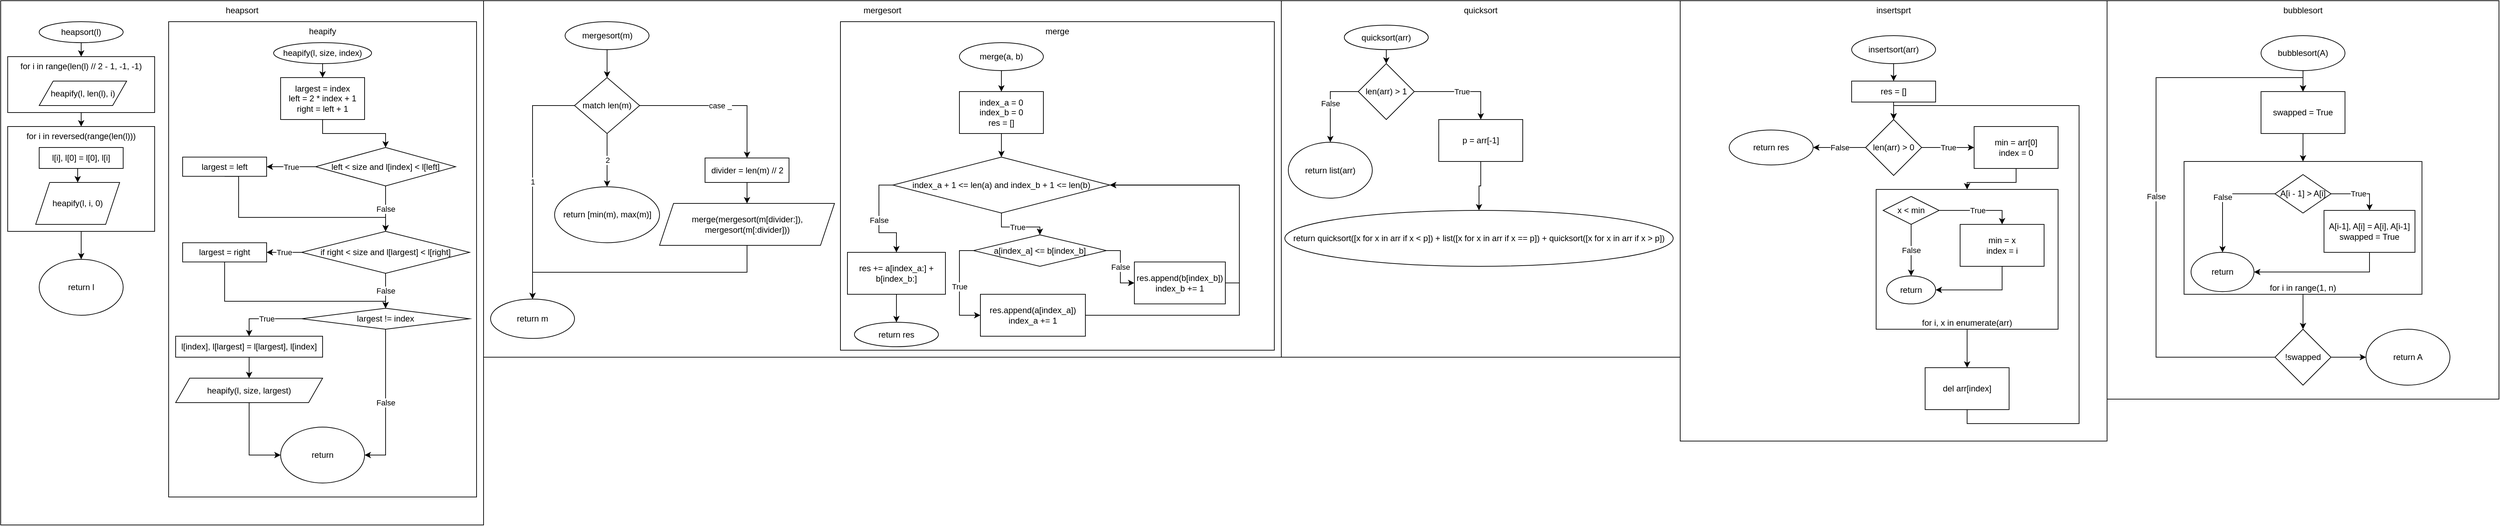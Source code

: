 <mxfile version="15.9.6" type="github">
  <diagram id="BInYz6kr3bNaAhW9MgX9" name="Page-1">
    <mxGraphModel dx="4693" dy="2650" grid="1" gridSize="10" guides="1" tooltips="1" connect="1" arrows="1" fold="1" page="1" pageScale="1" pageWidth="827" pageHeight="1169" math="0" shadow="0">
      <root>
        <mxCell id="0" />
        <mxCell id="1" parent="0" />
        <mxCell id="pl169bCZg_OeYpo4SHW6-1" value="heapsort" style="rounded=0;whiteSpace=wrap;html=1;verticalAlign=top;" vertex="1" parent="1">
          <mxGeometry width="690" height="750" as="geometry" />
        </mxCell>
        <mxCell id="pl169bCZg_OeYpo4SHW6-7" style="edgeStyle=orthogonalEdgeStyle;rounded=0;orthogonalLoop=1;jettySize=auto;html=1;exitX=0.5;exitY=1;exitDx=0;exitDy=0;entryX=0.5;entryY=0;entryDx=0;entryDy=0;" edge="1" parent="1" source="pl169bCZg_OeYpo4SHW6-4" target="pl169bCZg_OeYpo4SHW6-6">
          <mxGeometry relative="1" as="geometry" />
        </mxCell>
        <mxCell id="pl169bCZg_OeYpo4SHW6-4" value="for i in range(len(l) // 2 - 1, -1, -1)" style="rounded=0;whiteSpace=wrap;html=1;verticalAlign=top;" vertex="1" parent="1">
          <mxGeometry x="10" y="80" width="210" height="80" as="geometry" />
        </mxCell>
        <mxCell id="pl169bCZg_OeYpo4SHW6-5" style="edgeStyle=orthogonalEdgeStyle;rounded=0;orthogonalLoop=1;jettySize=auto;html=1;exitX=0.5;exitY=1;exitDx=0;exitDy=0;entryX=0.5;entryY=0;entryDx=0;entryDy=0;" edge="1" parent="1" source="pl169bCZg_OeYpo4SHW6-2" target="pl169bCZg_OeYpo4SHW6-4">
          <mxGeometry relative="1" as="geometry" />
        </mxCell>
        <mxCell id="pl169bCZg_OeYpo4SHW6-2" value="heapsort(l)" style="ellipse;whiteSpace=wrap;html=1;" vertex="1" parent="1">
          <mxGeometry x="55" y="30" width="120" height="30" as="geometry" />
        </mxCell>
        <mxCell id="pl169bCZg_OeYpo4SHW6-3" value="heapify(l, len(l), i)" style="shape=parallelogram;perimeter=parallelogramPerimeter;whiteSpace=wrap;html=1;fixedSize=1;" vertex="1" parent="1">
          <mxGeometry x="55" y="115" width="125" height="35" as="geometry" />
        </mxCell>
        <mxCell id="pl169bCZg_OeYpo4SHW6-13" style="edgeStyle=orthogonalEdgeStyle;rounded=0;orthogonalLoop=1;jettySize=auto;html=1;exitX=0.5;exitY=1;exitDx=0;exitDy=0;entryX=0.5;entryY=0;entryDx=0;entryDy=0;" edge="1" parent="1" source="pl169bCZg_OeYpo4SHW6-6" target="pl169bCZg_OeYpo4SHW6-11">
          <mxGeometry relative="1" as="geometry" />
        </mxCell>
        <mxCell id="pl169bCZg_OeYpo4SHW6-6" value="for i in reversed(range(len(l)))" style="rounded=0;whiteSpace=wrap;html=1;verticalAlign=top;" vertex="1" parent="1">
          <mxGeometry x="10" y="180" width="210" height="150" as="geometry" />
        </mxCell>
        <mxCell id="pl169bCZg_OeYpo4SHW6-10" style="edgeStyle=orthogonalEdgeStyle;rounded=0;orthogonalLoop=1;jettySize=auto;html=1;exitX=0.5;exitY=1;exitDx=0;exitDy=0;entryX=0.5;entryY=0;entryDx=0;entryDy=0;" edge="1" parent="1" source="pl169bCZg_OeYpo4SHW6-8" target="pl169bCZg_OeYpo4SHW6-9">
          <mxGeometry relative="1" as="geometry" />
        </mxCell>
        <mxCell id="pl169bCZg_OeYpo4SHW6-8" value="l[i], l[0] = l[0], l[i]&lt;br/&gt;" style="rounded=0;whiteSpace=wrap;html=1;" vertex="1" parent="1">
          <mxGeometry x="55" y="210" width="120" height="30" as="geometry" />
        </mxCell>
        <mxCell id="pl169bCZg_OeYpo4SHW6-9" value="heapify(l, i, 0)" style="shape=parallelogram;perimeter=parallelogramPerimeter;whiteSpace=wrap;html=1;fixedSize=1;" vertex="1" parent="1">
          <mxGeometry x="50" y="260" width="120" height="60" as="geometry" />
        </mxCell>
        <mxCell id="pl169bCZg_OeYpo4SHW6-11" value="return l" style="ellipse;whiteSpace=wrap;html=1;" vertex="1" parent="1">
          <mxGeometry x="55" y="370" width="120" height="80" as="geometry" />
        </mxCell>
        <mxCell id="pl169bCZg_OeYpo4SHW6-14" value="heapify" style="rounded=0;whiteSpace=wrap;html=1;verticalAlign=top;" vertex="1" parent="1">
          <mxGeometry x="240" y="30" width="440" height="680" as="geometry" />
        </mxCell>
        <mxCell id="pl169bCZg_OeYpo4SHW6-19" style="edgeStyle=orthogonalEdgeStyle;rounded=0;orthogonalLoop=1;jettySize=auto;html=1;exitX=0.5;exitY=1;exitDx=0;exitDy=0;" edge="1" parent="1" source="pl169bCZg_OeYpo4SHW6-17" target="pl169bCZg_OeYpo4SHW6-18">
          <mxGeometry relative="1" as="geometry" />
        </mxCell>
        <mxCell id="pl169bCZg_OeYpo4SHW6-17" value="heapify(l, size, index)" style="ellipse;whiteSpace=wrap;html=1;" vertex="1" parent="1">
          <mxGeometry x="390" y="60" width="140" height="30" as="geometry" />
        </mxCell>
        <mxCell id="pl169bCZg_OeYpo4SHW6-21" style="edgeStyle=orthogonalEdgeStyle;rounded=0;orthogonalLoop=1;jettySize=auto;html=1;exitX=0.5;exitY=1;exitDx=0;exitDy=0;entryX=0.5;entryY=0;entryDx=0;entryDy=0;" edge="1" parent="1" source="pl169bCZg_OeYpo4SHW6-18" target="pl169bCZg_OeYpo4SHW6-20">
          <mxGeometry relative="1" as="geometry" />
        </mxCell>
        <mxCell id="pl169bCZg_OeYpo4SHW6-18" value="&lt;div&gt;largest = index&lt;/div&gt;&lt;div&gt;left = 2 * index + 1&lt;/div&gt;&lt;div&gt;right = left + 1&lt;br&gt;&lt;/div&gt;" style="rounded=0;whiteSpace=wrap;html=1;" vertex="1" parent="1">
          <mxGeometry x="400" y="110" width="120" height="60" as="geometry" />
        </mxCell>
        <mxCell id="pl169bCZg_OeYpo4SHW6-23" value="True" style="edgeStyle=orthogonalEdgeStyle;rounded=0;orthogonalLoop=1;jettySize=auto;html=1;exitX=0;exitY=0.5;exitDx=0;exitDy=0;" edge="1" parent="1" source="pl169bCZg_OeYpo4SHW6-20" target="pl169bCZg_OeYpo4SHW6-22">
          <mxGeometry relative="1" as="geometry" />
        </mxCell>
        <mxCell id="pl169bCZg_OeYpo4SHW6-26" value="False" style="edgeStyle=orthogonalEdgeStyle;rounded=0;orthogonalLoop=1;jettySize=auto;html=1;exitX=0.5;exitY=1;exitDx=0;exitDy=0;entryX=0.5;entryY=0;entryDx=0;entryDy=0;" edge="1" parent="1" source="pl169bCZg_OeYpo4SHW6-20" target="pl169bCZg_OeYpo4SHW6-24">
          <mxGeometry relative="1" as="geometry" />
        </mxCell>
        <mxCell id="pl169bCZg_OeYpo4SHW6-20" value="left &amp;lt; size and l[index] &amp;lt; l[left]" style="rhombus;whiteSpace=wrap;html=1;" vertex="1" parent="1">
          <mxGeometry x="450" y="210" width="200" height="55" as="geometry" />
        </mxCell>
        <mxCell id="pl169bCZg_OeYpo4SHW6-27" style="edgeStyle=orthogonalEdgeStyle;rounded=0;orthogonalLoop=1;jettySize=auto;html=1;exitX=0.5;exitY=1;exitDx=0;exitDy=0;entryX=0.5;entryY=0;entryDx=0;entryDy=0;" edge="1" parent="1" source="pl169bCZg_OeYpo4SHW6-22" target="pl169bCZg_OeYpo4SHW6-24">
          <mxGeometry relative="1" as="geometry">
            <Array as="points">
              <mxPoint x="340" y="310" />
              <mxPoint x="550" y="310" />
            </Array>
          </mxGeometry>
        </mxCell>
        <mxCell id="pl169bCZg_OeYpo4SHW6-22" value="        largest = left&lt;br/&gt;" style="rounded=0;whiteSpace=wrap;html=1;" vertex="1" parent="1">
          <mxGeometry x="260" y="223.75" width="120" height="27.5" as="geometry" />
        </mxCell>
        <mxCell id="pl169bCZg_OeYpo4SHW6-29" value="True" style="edgeStyle=orthogonalEdgeStyle;rounded=0;orthogonalLoop=1;jettySize=auto;html=1;exitX=0;exitY=0.5;exitDx=0;exitDy=0;entryX=1;entryY=0.5;entryDx=0;entryDy=0;" edge="1" parent="1" source="pl169bCZg_OeYpo4SHW6-24" target="pl169bCZg_OeYpo4SHW6-28">
          <mxGeometry relative="1" as="geometry" />
        </mxCell>
        <mxCell id="pl169bCZg_OeYpo4SHW6-31" value="False" style="edgeStyle=orthogonalEdgeStyle;rounded=0;orthogonalLoop=1;jettySize=auto;html=1;exitX=0.5;exitY=1;exitDx=0;exitDy=0;entryX=0.5;entryY=0;entryDx=0;entryDy=0;" edge="1" parent="1" source="pl169bCZg_OeYpo4SHW6-24" target="pl169bCZg_OeYpo4SHW6-30">
          <mxGeometry relative="1" as="geometry" />
        </mxCell>
        <mxCell id="pl169bCZg_OeYpo4SHW6-24" value="if right &amp;lt; size and l[largest] &amp;lt; l[right]" style="rhombus;whiteSpace=wrap;html=1;" vertex="1" parent="1">
          <mxGeometry x="430" y="330" width="240" height="60" as="geometry" />
        </mxCell>
        <mxCell id="pl169bCZg_OeYpo4SHW6-32" style="edgeStyle=orthogonalEdgeStyle;rounded=0;orthogonalLoop=1;jettySize=auto;html=1;exitX=0.5;exitY=1;exitDx=0;exitDy=0;entryX=0.5;entryY=0;entryDx=0;entryDy=0;" edge="1" parent="1" source="pl169bCZg_OeYpo4SHW6-28" target="pl169bCZg_OeYpo4SHW6-30">
          <mxGeometry relative="1" as="geometry">
            <Array as="points">
              <mxPoint x="320" y="430" />
              <mxPoint x="550" y="430" />
            </Array>
          </mxGeometry>
        </mxCell>
        <mxCell id="pl169bCZg_OeYpo4SHW6-28" value="        largest = right" style="rounded=0;whiteSpace=wrap;html=1;" vertex="1" parent="1">
          <mxGeometry x="260" y="346.25" width="120" height="27.5" as="geometry" />
        </mxCell>
        <mxCell id="pl169bCZg_OeYpo4SHW6-35" value="False" style="edgeStyle=orthogonalEdgeStyle;rounded=0;orthogonalLoop=1;jettySize=auto;html=1;exitX=0.5;exitY=1;exitDx=0;exitDy=0;entryX=1;entryY=0.5;entryDx=0;entryDy=0;" edge="1" parent="1" source="pl169bCZg_OeYpo4SHW6-30" target="pl169bCZg_OeYpo4SHW6-34">
          <mxGeometry relative="1" as="geometry" />
        </mxCell>
        <mxCell id="pl169bCZg_OeYpo4SHW6-37" value="True" style="edgeStyle=orthogonalEdgeStyle;rounded=0;orthogonalLoop=1;jettySize=auto;html=1;exitX=0;exitY=0.5;exitDx=0;exitDy=0;entryX=0.5;entryY=0;entryDx=0;entryDy=0;" edge="1" parent="1" source="pl169bCZg_OeYpo4SHW6-30" target="pl169bCZg_OeYpo4SHW6-36">
          <mxGeometry relative="1" as="geometry" />
        </mxCell>
        <mxCell id="pl169bCZg_OeYpo4SHW6-30" value="largest != index" style="rhombus;whiteSpace=wrap;html=1;" vertex="1" parent="1">
          <mxGeometry x="430" y="440" width="240" height="30" as="geometry" />
        </mxCell>
        <mxCell id="pl169bCZg_OeYpo4SHW6-34" value="return" style="ellipse;whiteSpace=wrap;html=1;" vertex="1" parent="1">
          <mxGeometry x="400" y="610" width="120" height="80" as="geometry" />
        </mxCell>
        <mxCell id="pl169bCZg_OeYpo4SHW6-39" style="edgeStyle=orthogonalEdgeStyle;rounded=0;orthogonalLoop=1;jettySize=auto;html=1;exitX=0.5;exitY=1;exitDx=0;exitDy=0;entryX=0.5;entryY=0;entryDx=0;entryDy=0;" edge="1" parent="1" source="pl169bCZg_OeYpo4SHW6-36" target="pl169bCZg_OeYpo4SHW6-38">
          <mxGeometry relative="1" as="geometry" />
        </mxCell>
        <mxCell id="pl169bCZg_OeYpo4SHW6-36" value="l[index], l[largest] = l[largest], l[index]" style="rounded=0;whiteSpace=wrap;html=1;" vertex="1" parent="1">
          <mxGeometry x="250" y="480" width="210" height="30" as="geometry" />
        </mxCell>
        <mxCell id="pl169bCZg_OeYpo4SHW6-40" style="edgeStyle=orthogonalEdgeStyle;rounded=0;orthogonalLoop=1;jettySize=auto;html=1;exitX=0.5;exitY=1;exitDx=0;exitDy=0;entryX=0;entryY=0.5;entryDx=0;entryDy=0;" edge="1" parent="1" source="pl169bCZg_OeYpo4SHW6-38" target="pl169bCZg_OeYpo4SHW6-34">
          <mxGeometry relative="1" as="geometry" />
        </mxCell>
        <mxCell id="pl169bCZg_OeYpo4SHW6-38" value="        heapify(l, size, largest)&lt;br/&gt;" style="shape=parallelogram;perimeter=parallelogramPerimeter;whiteSpace=wrap;html=1;fixedSize=1;" vertex="1" parent="1">
          <mxGeometry x="250" y="540" width="210" height="35" as="geometry" />
        </mxCell>
        <mxCell id="pl169bCZg_OeYpo4SHW6-41" value="mergesort" style="rounded=0;whiteSpace=wrap;html=1;verticalAlign=top;" vertex="1" parent="1">
          <mxGeometry x="690" width="1140" height="510" as="geometry" />
        </mxCell>
        <mxCell id="pl169bCZg_OeYpo4SHW6-44" style="edgeStyle=orthogonalEdgeStyle;rounded=0;orthogonalLoop=1;jettySize=auto;html=1;exitX=0.5;exitY=1;exitDx=0;exitDy=0;entryX=0.5;entryY=0;entryDx=0;entryDy=0;" edge="1" parent="1" source="pl169bCZg_OeYpo4SHW6-42" target="pl169bCZg_OeYpo4SHW6-43">
          <mxGeometry relative="1" as="geometry" />
        </mxCell>
        <mxCell id="pl169bCZg_OeYpo4SHW6-42" value="mergesort(m)" style="ellipse;whiteSpace=wrap;html=1;" vertex="1" parent="1">
          <mxGeometry x="806.5" y="30" width="120" height="40" as="geometry" />
        </mxCell>
        <mxCell id="pl169bCZg_OeYpo4SHW6-47" value="1" style="edgeStyle=orthogonalEdgeStyle;rounded=0;orthogonalLoop=1;jettySize=auto;html=1;exitX=0;exitY=0.5;exitDx=0;exitDy=0;entryX=0.5;entryY=0;entryDx=0;entryDy=0;" edge="1" parent="1" source="pl169bCZg_OeYpo4SHW6-43" target="pl169bCZg_OeYpo4SHW6-45">
          <mxGeometry relative="1" as="geometry" />
        </mxCell>
        <mxCell id="pl169bCZg_OeYpo4SHW6-50" value="2" style="edgeStyle=orthogonalEdgeStyle;rounded=0;orthogonalLoop=1;jettySize=auto;html=1;exitX=0.5;exitY=1;exitDx=0;exitDy=0;entryX=0.5;entryY=0;entryDx=0;entryDy=0;" edge="1" parent="1" source="pl169bCZg_OeYpo4SHW6-43" target="pl169bCZg_OeYpo4SHW6-49">
          <mxGeometry relative="1" as="geometry" />
        </mxCell>
        <mxCell id="pl169bCZg_OeYpo4SHW6-52" value="case _" style="edgeStyle=orthogonalEdgeStyle;rounded=0;orthogonalLoop=1;jettySize=auto;html=1;exitX=1;exitY=0.5;exitDx=0;exitDy=0;entryX=0.5;entryY=0;entryDx=0;entryDy=0;" edge="1" parent="1" source="pl169bCZg_OeYpo4SHW6-43" target="pl169bCZg_OeYpo4SHW6-51">
          <mxGeometry relative="1" as="geometry" />
        </mxCell>
        <mxCell id="pl169bCZg_OeYpo4SHW6-43" value="match len(m)" style="rhombus;whiteSpace=wrap;html=1;" vertex="1" parent="1">
          <mxGeometry x="820" y="110" width="93" height="80" as="geometry" />
        </mxCell>
        <mxCell id="pl169bCZg_OeYpo4SHW6-45" value="return m" style="ellipse;whiteSpace=wrap;html=1;" vertex="1" parent="1">
          <mxGeometry x="700" y="426.88" width="120" height="56.25" as="geometry" />
        </mxCell>
        <mxCell id="pl169bCZg_OeYpo4SHW6-49" value="return [min(m), max(m)]" style="ellipse;whiteSpace=wrap;html=1;" vertex="1" parent="1">
          <mxGeometry x="791.5" y="266.25" width="150" height="80" as="geometry" />
        </mxCell>
        <mxCell id="pl169bCZg_OeYpo4SHW6-55" style="edgeStyle=orthogonalEdgeStyle;rounded=0;orthogonalLoop=1;jettySize=auto;html=1;exitX=0.5;exitY=1;exitDx=0;exitDy=0;entryX=0.5;entryY=0;entryDx=0;entryDy=0;" edge="1" parent="1" source="pl169bCZg_OeYpo4SHW6-51" target="pl169bCZg_OeYpo4SHW6-54">
          <mxGeometry relative="1" as="geometry" />
        </mxCell>
        <mxCell id="pl169bCZg_OeYpo4SHW6-51" value="divider = len(m) // 2" style="rounded=0;whiteSpace=wrap;html=1;" vertex="1" parent="1">
          <mxGeometry x="1006.5" y="225" width="120" height="35" as="geometry" />
        </mxCell>
        <mxCell id="pl169bCZg_OeYpo4SHW6-56" style="edgeStyle=orthogonalEdgeStyle;rounded=0;orthogonalLoop=1;jettySize=auto;html=1;exitX=0.5;exitY=1;exitDx=0;exitDy=0;entryX=0.5;entryY=0;entryDx=0;entryDy=0;" edge="1" parent="1" source="pl169bCZg_OeYpo4SHW6-54" target="pl169bCZg_OeYpo4SHW6-45">
          <mxGeometry relative="1" as="geometry" />
        </mxCell>
        <mxCell id="pl169bCZg_OeYpo4SHW6-54" value="            merge(mergesort(m[divider:]), mergesort(m[:divider]))" style="shape=parallelogram;perimeter=parallelogramPerimeter;whiteSpace=wrap;html=1;fixedSize=1;" vertex="1" parent="1">
          <mxGeometry x="941.5" y="290" width="250" height="60" as="geometry" />
        </mxCell>
        <mxCell id="pl169bCZg_OeYpo4SHW6-57" value="merge" style="rounded=0;whiteSpace=wrap;html=1;verticalAlign=top;" vertex="1" parent="1">
          <mxGeometry x="1200" y="30" width="620" height="470" as="geometry" />
        </mxCell>
        <mxCell id="pl169bCZg_OeYpo4SHW6-60" style="edgeStyle=orthogonalEdgeStyle;rounded=0;orthogonalLoop=1;jettySize=auto;html=1;exitX=0.5;exitY=1;exitDx=0;exitDy=0;entryX=0.5;entryY=0;entryDx=0;entryDy=0;" edge="1" parent="1" source="pl169bCZg_OeYpo4SHW6-58" target="pl169bCZg_OeYpo4SHW6-59">
          <mxGeometry relative="1" as="geometry" />
        </mxCell>
        <mxCell id="pl169bCZg_OeYpo4SHW6-58" value="merge(a, b)" style="ellipse;whiteSpace=wrap;html=1;" vertex="1" parent="1">
          <mxGeometry x="1370" y="60" width="120" height="40" as="geometry" />
        </mxCell>
        <mxCell id="pl169bCZg_OeYpo4SHW6-62" style="edgeStyle=orthogonalEdgeStyle;rounded=0;orthogonalLoop=1;jettySize=auto;html=1;exitX=0.5;exitY=1;exitDx=0;exitDy=0;" edge="1" parent="1" source="pl169bCZg_OeYpo4SHW6-59" target="pl169bCZg_OeYpo4SHW6-61">
          <mxGeometry relative="1" as="geometry" />
        </mxCell>
        <mxCell id="pl169bCZg_OeYpo4SHW6-59" value="&lt;div&gt;index_a = 0&lt;/div&gt;&lt;div&gt;index_b = 0&lt;/div&gt;&lt;div&gt;res = []&lt;br&gt;&lt;/div&gt;" style="rounded=0;whiteSpace=wrap;html=1;" vertex="1" parent="1">
          <mxGeometry x="1370" y="130" width="120" height="60" as="geometry" />
        </mxCell>
        <mxCell id="pl169bCZg_OeYpo4SHW6-64" value="False" style="edgeStyle=orthogonalEdgeStyle;rounded=0;orthogonalLoop=1;jettySize=auto;html=1;exitX=0;exitY=0.5;exitDx=0;exitDy=0;entryX=0.5;entryY=0;entryDx=0;entryDy=0;" edge="1" parent="1" source="pl169bCZg_OeYpo4SHW6-61" target="pl169bCZg_OeYpo4SHW6-63">
          <mxGeometry relative="1" as="geometry" />
        </mxCell>
        <mxCell id="pl169bCZg_OeYpo4SHW6-68" value="True" style="edgeStyle=orthogonalEdgeStyle;rounded=0;orthogonalLoop=1;jettySize=auto;html=1;exitX=0.5;exitY=1;exitDx=0;exitDy=0;entryX=0.5;entryY=0;entryDx=0;entryDy=0;" edge="1" parent="1" source="pl169bCZg_OeYpo4SHW6-61" target="pl169bCZg_OeYpo4SHW6-67">
          <mxGeometry relative="1" as="geometry" />
        </mxCell>
        <mxCell id="pl169bCZg_OeYpo4SHW6-61" value="index_a + 1 &amp;lt;= len(a) and index_b + 1 &amp;lt;= len(b)" style="rhombus;whiteSpace=wrap;html=1;" vertex="1" parent="1">
          <mxGeometry x="1275" y="223.75" width="310" height="80" as="geometry" />
        </mxCell>
        <mxCell id="pl169bCZg_OeYpo4SHW6-66" style="edgeStyle=orthogonalEdgeStyle;rounded=0;orthogonalLoop=1;jettySize=auto;html=1;exitX=0.5;exitY=1;exitDx=0;exitDy=0;entryX=0.5;entryY=0;entryDx=0;entryDy=0;" edge="1" parent="1" source="pl169bCZg_OeYpo4SHW6-63" target="pl169bCZg_OeYpo4SHW6-65">
          <mxGeometry relative="1" as="geometry" />
        </mxCell>
        <mxCell id="pl169bCZg_OeYpo4SHW6-63" value="res += a[index_a:] + b[index_b:]" style="rounded=0;whiteSpace=wrap;html=1;" vertex="1" parent="1">
          <mxGeometry x="1210" y="360" width="140" height="60" as="geometry" />
        </mxCell>
        <mxCell id="pl169bCZg_OeYpo4SHW6-65" value="return res" style="ellipse;whiteSpace=wrap;html=1;" vertex="1" parent="1">
          <mxGeometry x="1220" y="460" width="120" height="35.01" as="geometry" />
        </mxCell>
        <mxCell id="pl169bCZg_OeYpo4SHW6-70" value="True" style="edgeStyle=orthogonalEdgeStyle;rounded=0;orthogonalLoop=1;jettySize=auto;html=1;exitX=0;exitY=0.5;exitDx=0;exitDy=0;entryX=0;entryY=0.5;entryDx=0;entryDy=0;" edge="1" parent="1" source="pl169bCZg_OeYpo4SHW6-67" target="pl169bCZg_OeYpo4SHW6-69">
          <mxGeometry relative="1" as="geometry" />
        </mxCell>
        <mxCell id="pl169bCZg_OeYpo4SHW6-72" value="False" style="edgeStyle=orthogonalEdgeStyle;rounded=0;orthogonalLoop=1;jettySize=auto;html=1;exitX=1;exitY=0.5;exitDx=0;exitDy=0;entryX=0;entryY=0.5;entryDx=0;entryDy=0;" edge="1" parent="1" source="pl169bCZg_OeYpo4SHW6-67" target="pl169bCZg_OeYpo4SHW6-71">
          <mxGeometry relative="1" as="geometry" />
        </mxCell>
        <mxCell id="pl169bCZg_OeYpo4SHW6-67" value="a[index_a] &amp;lt;= b[index_b]" style="rhombus;whiteSpace=wrap;html=1;" vertex="1" parent="1">
          <mxGeometry x="1390" y="335" width="190" height="45" as="geometry" />
        </mxCell>
        <mxCell id="pl169bCZg_OeYpo4SHW6-74" style="edgeStyle=orthogonalEdgeStyle;rounded=0;orthogonalLoop=1;jettySize=auto;html=1;exitX=1;exitY=0.5;exitDx=0;exitDy=0;entryX=1;entryY=0.5;entryDx=0;entryDy=0;" edge="1" parent="1" source="pl169bCZg_OeYpo4SHW6-69" target="pl169bCZg_OeYpo4SHW6-61">
          <mxGeometry relative="1" as="geometry">
            <Array as="points">
              <mxPoint x="1770" y="450" />
              <mxPoint x="1770" y="264" />
            </Array>
          </mxGeometry>
        </mxCell>
        <mxCell id="pl169bCZg_OeYpo4SHW6-69" value="            res.append(a[index_a])&lt;br/&gt;            index_a += 1&lt;br/&gt;" style="rounded=0;whiteSpace=wrap;html=1;" vertex="1" parent="1">
          <mxGeometry x="1400" y="420" width="150" height="60" as="geometry" />
        </mxCell>
        <mxCell id="pl169bCZg_OeYpo4SHW6-73" style="edgeStyle=orthogonalEdgeStyle;rounded=0;orthogonalLoop=1;jettySize=auto;html=1;exitX=1;exitY=0.5;exitDx=0;exitDy=0;entryX=1;entryY=0.5;entryDx=0;entryDy=0;" edge="1" parent="1" source="pl169bCZg_OeYpo4SHW6-71" target="pl169bCZg_OeYpo4SHW6-61">
          <mxGeometry relative="1" as="geometry" />
        </mxCell>
        <mxCell id="pl169bCZg_OeYpo4SHW6-71" value="            res.append(b[index_b])&lt;br/&gt;            index_b += 1&lt;br/&gt;" style="rounded=0;whiteSpace=wrap;html=1;" vertex="1" parent="1">
          <mxGeometry x="1620" y="373.75" width="130" height="60" as="geometry" />
        </mxCell>
        <mxCell id="pl169bCZg_OeYpo4SHW6-75" value="quicksort" style="rounded=0;whiteSpace=wrap;html=1;verticalAlign=top;" vertex="1" parent="1">
          <mxGeometry x="1830" width="570" height="510" as="geometry" />
        </mxCell>
        <mxCell id="pl169bCZg_OeYpo4SHW6-78" style="edgeStyle=orthogonalEdgeStyle;rounded=0;orthogonalLoop=1;jettySize=auto;html=1;exitX=0.5;exitY=1;exitDx=0;exitDy=0;entryX=0.5;entryY=0;entryDx=0;entryDy=0;" edge="1" parent="1" source="pl169bCZg_OeYpo4SHW6-76" target="pl169bCZg_OeYpo4SHW6-77">
          <mxGeometry relative="1" as="geometry" />
        </mxCell>
        <mxCell id="pl169bCZg_OeYpo4SHW6-76" value="quicksort(arr)" style="ellipse;whiteSpace=wrap;html=1;" vertex="1" parent="1">
          <mxGeometry x="1920" y="35" width="120" height="35" as="geometry" />
        </mxCell>
        <mxCell id="pl169bCZg_OeYpo4SHW6-80" value="False" style="edgeStyle=orthogonalEdgeStyle;rounded=0;orthogonalLoop=1;jettySize=auto;html=1;exitX=0;exitY=0.5;exitDx=0;exitDy=0;entryX=0.5;entryY=0;entryDx=0;entryDy=0;" edge="1" parent="1" source="pl169bCZg_OeYpo4SHW6-77" target="pl169bCZg_OeYpo4SHW6-79">
          <mxGeometry relative="1" as="geometry" />
        </mxCell>
        <mxCell id="pl169bCZg_OeYpo4SHW6-82" value="True" style="edgeStyle=orthogonalEdgeStyle;rounded=0;orthogonalLoop=1;jettySize=auto;html=1;exitX=1;exitY=0.5;exitDx=0;exitDy=0;entryX=0.5;entryY=0;entryDx=0;entryDy=0;" edge="1" parent="1" source="pl169bCZg_OeYpo4SHW6-77" target="pl169bCZg_OeYpo4SHW6-81">
          <mxGeometry relative="1" as="geometry" />
        </mxCell>
        <mxCell id="pl169bCZg_OeYpo4SHW6-77" value="len(arr) &amp;gt; 1" style="rhombus;whiteSpace=wrap;html=1;" vertex="1" parent="1">
          <mxGeometry x="1940" y="90" width="80" height="80" as="geometry" />
        </mxCell>
        <mxCell id="pl169bCZg_OeYpo4SHW6-79" value="return list(arr)" style="ellipse;whiteSpace=wrap;html=1;" vertex="1" parent="1">
          <mxGeometry x="1840" y="202.5" width="120" height="80" as="geometry" />
        </mxCell>
        <mxCell id="pl169bCZg_OeYpo4SHW6-84" style="edgeStyle=orthogonalEdgeStyle;rounded=0;orthogonalLoop=1;jettySize=auto;html=1;exitX=0.5;exitY=1;exitDx=0;exitDy=0;entryX=0.5;entryY=0;entryDx=0;entryDy=0;" edge="1" parent="1" source="pl169bCZg_OeYpo4SHW6-81" target="pl169bCZg_OeYpo4SHW6-83">
          <mxGeometry relative="1" as="geometry" />
        </mxCell>
        <mxCell id="pl169bCZg_OeYpo4SHW6-81" value="p = arr[-1]" style="rounded=0;whiteSpace=wrap;html=1;" vertex="1" parent="1">
          <mxGeometry x="2055" y="170" width="120" height="60" as="geometry" />
        </mxCell>
        <mxCell id="pl169bCZg_OeYpo4SHW6-83" value="        return quicksort([x for x in arr if x &amp;lt; p]) + list([x for x in arr if x == p]) + quicksort([x for x in arr if x &amp;gt; p])&lt;br/&gt;" style="ellipse;whiteSpace=wrap;html=1;" vertex="1" parent="1">
          <mxGeometry x="1835" y="300" width="555" height="80" as="geometry" />
        </mxCell>
        <mxCell id="pl169bCZg_OeYpo4SHW6-85" value="insertsprt" style="rounded=0;whiteSpace=wrap;html=1;verticalAlign=top;" vertex="1" parent="1">
          <mxGeometry x="2400" width="610" height="630" as="geometry" />
        </mxCell>
        <mxCell id="pl169bCZg_OeYpo4SHW6-88" style="edgeStyle=orthogonalEdgeStyle;rounded=0;orthogonalLoop=1;jettySize=auto;html=1;exitX=0.5;exitY=1;exitDx=0;exitDy=0;entryX=0.5;entryY=0;entryDx=0;entryDy=0;" edge="1" parent="1" source="pl169bCZg_OeYpo4SHW6-86" target="pl169bCZg_OeYpo4SHW6-87">
          <mxGeometry relative="1" as="geometry" />
        </mxCell>
        <mxCell id="pl169bCZg_OeYpo4SHW6-86" value="insertsort(arr)" style="ellipse;whiteSpace=wrap;html=1;" vertex="1" parent="1">
          <mxGeometry x="2645" y="50" width="120" height="40" as="geometry" />
        </mxCell>
        <mxCell id="pl169bCZg_OeYpo4SHW6-90" style="edgeStyle=orthogonalEdgeStyle;rounded=0;orthogonalLoop=1;jettySize=auto;html=1;exitX=0.5;exitY=1;exitDx=0;exitDy=0;entryX=0.5;entryY=0;entryDx=0;entryDy=0;" edge="1" parent="1" source="pl169bCZg_OeYpo4SHW6-87" target="pl169bCZg_OeYpo4SHW6-89">
          <mxGeometry relative="1" as="geometry" />
        </mxCell>
        <mxCell id="pl169bCZg_OeYpo4SHW6-87" value="res = []" style="rounded=0;whiteSpace=wrap;html=1;" vertex="1" parent="1">
          <mxGeometry x="2645" y="115" width="120" height="30" as="geometry" />
        </mxCell>
        <mxCell id="pl169bCZg_OeYpo4SHW6-92" value="False" style="edgeStyle=orthogonalEdgeStyle;rounded=0;orthogonalLoop=1;jettySize=auto;html=1;exitX=0;exitY=0.5;exitDx=0;exitDy=0;entryX=1;entryY=0.5;entryDx=0;entryDy=0;" edge="1" parent="1" source="pl169bCZg_OeYpo4SHW6-89" target="pl169bCZg_OeYpo4SHW6-91">
          <mxGeometry relative="1" as="geometry" />
        </mxCell>
        <mxCell id="pl169bCZg_OeYpo4SHW6-94" value="True" style="edgeStyle=orthogonalEdgeStyle;rounded=0;orthogonalLoop=1;jettySize=auto;html=1;exitX=1;exitY=0.5;exitDx=0;exitDy=0;entryX=0;entryY=0.5;entryDx=0;entryDy=0;" edge="1" parent="1" source="pl169bCZg_OeYpo4SHW6-89" target="pl169bCZg_OeYpo4SHW6-93">
          <mxGeometry relative="1" as="geometry" />
        </mxCell>
        <mxCell id="pl169bCZg_OeYpo4SHW6-89" value="len(arr) &amp;gt; 0" style="rhombus;whiteSpace=wrap;html=1;" vertex="1" parent="1">
          <mxGeometry x="2665" y="170" width="80" height="80" as="geometry" />
        </mxCell>
        <mxCell id="pl169bCZg_OeYpo4SHW6-91" value="return res" style="ellipse;whiteSpace=wrap;html=1;" vertex="1" parent="1">
          <mxGeometry x="2470" y="185" width="120" height="50" as="geometry" />
        </mxCell>
        <mxCell id="pl169bCZg_OeYpo4SHW6-106" style="edgeStyle=orthogonalEdgeStyle;rounded=0;orthogonalLoop=1;jettySize=auto;html=1;exitX=0.5;exitY=1;exitDx=0;exitDy=0;entryX=0.5;entryY=0;entryDx=0;entryDy=0;" edge="1" parent="1" source="pl169bCZg_OeYpo4SHW6-93" target="pl169bCZg_OeYpo4SHW6-95">
          <mxGeometry relative="1" as="geometry" />
        </mxCell>
        <mxCell id="pl169bCZg_OeYpo4SHW6-93" value="&lt;div&gt;min = arr[0]&lt;/div&gt;&lt;div&gt;index = 0&lt;br&gt;&lt;/div&gt;" style="rounded=0;whiteSpace=wrap;html=1;" vertex="1" parent="1">
          <mxGeometry x="2820" y="180" width="120" height="60" as="geometry" />
        </mxCell>
        <mxCell id="pl169bCZg_OeYpo4SHW6-108" style="edgeStyle=orthogonalEdgeStyle;rounded=0;orthogonalLoop=1;jettySize=auto;html=1;exitX=0.5;exitY=1;exitDx=0;exitDy=0;entryX=0.5;entryY=0;entryDx=0;entryDy=0;" edge="1" parent="1" source="pl169bCZg_OeYpo4SHW6-95" target="pl169bCZg_OeYpo4SHW6-107">
          <mxGeometry relative="1" as="geometry" />
        </mxCell>
        <mxCell id="pl169bCZg_OeYpo4SHW6-95" value="        for i, x in enumerate(arr)" style="rounded=0;whiteSpace=wrap;html=1;verticalAlign=bottom;" vertex="1" parent="1">
          <mxGeometry x="2680" y="270" width="260" height="200" as="geometry" />
        </mxCell>
        <mxCell id="pl169bCZg_OeYpo4SHW6-98" value="True" style="edgeStyle=orthogonalEdgeStyle;rounded=0;orthogonalLoop=1;jettySize=auto;html=1;exitX=1;exitY=0.5;exitDx=0;exitDy=0;entryX=0.5;entryY=0;entryDx=0;entryDy=0;" edge="1" parent="1" source="pl169bCZg_OeYpo4SHW6-96" target="pl169bCZg_OeYpo4SHW6-97">
          <mxGeometry relative="1" as="geometry" />
        </mxCell>
        <mxCell id="pl169bCZg_OeYpo4SHW6-104" value="False" style="edgeStyle=orthogonalEdgeStyle;rounded=0;orthogonalLoop=1;jettySize=auto;html=1;" edge="1" parent="1" source="pl169bCZg_OeYpo4SHW6-96" target="pl169bCZg_OeYpo4SHW6-99">
          <mxGeometry relative="1" as="geometry" />
        </mxCell>
        <mxCell id="pl169bCZg_OeYpo4SHW6-96" value="x &amp;lt; min" style="rhombus;whiteSpace=wrap;html=1;" vertex="1" parent="1">
          <mxGeometry x="2690" y="280" width="80" height="40" as="geometry" />
        </mxCell>
        <mxCell id="pl169bCZg_OeYpo4SHW6-103" style="edgeStyle=orthogonalEdgeStyle;rounded=0;orthogonalLoop=1;jettySize=auto;html=1;exitX=0.5;exitY=1;exitDx=0;exitDy=0;entryX=1;entryY=0.5;entryDx=0;entryDy=0;" edge="1" parent="1" source="pl169bCZg_OeYpo4SHW6-97" target="pl169bCZg_OeYpo4SHW6-99">
          <mxGeometry relative="1" as="geometry" />
        </mxCell>
        <mxCell id="pl169bCZg_OeYpo4SHW6-97" value="&lt;div&gt;min = x&lt;/div&gt;&lt;div&gt;index = i&lt;br&gt;&lt;/div&gt;" style="rounded=0;whiteSpace=wrap;html=1;" vertex="1" parent="1">
          <mxGeometry x="2800" y="320" width="120" height="60" as="geometry" />
        </mxCell>
        <mxCell id="pl169bCZg_OeYpo4SHW6-99" value="return" style="ellipse;whiteSpace=wrap;html=1;" vertex="1" parent="1">
          <mxGeometry x="2695" y="393.75" width="70" height="40" as="geometry" />
        </mxCell>
        <mxCell id="pl169bCZg_OeYpo4SHW6-109" style="edgeStyle=orthogonalEdgeStyle;rounded=0;orthogonalLoop=1;jettySize=auto;html=1;exitX=0.5;exitY=1;exitDx=0;exitDy=0;entryX=0.5;entryY=0;entryDx=0;entryDy=0;" edge="1" parent="1" source="pl169bCZg_OeYpo4SHW6-107" target="pl169bCZg_OeYpo4SHW6-89">
          <mxGeometry relative="1" as="geometry">
            <Array as="points">
              <mxPoint x="2810" y="605" />
              <mxPoint x="2970" y="605" />
              <mxPoint x="2970" y="150" />
              <mxPoint x="2705" y="150" />
            </Array>
          </mxGeometry>
        </mxCell>
        <mxCell id="pl169bCZg_OeYpo4SHW6-107" value="del arr[index]" style="rounded=0;whiteSpace=wrap;html=1;" vertex="1" parent="1">
          <mxGeometry x="2750" y="525" width="120" height="60" as="geometry" />
        </mxCell>
        <mxCell id="pl169bCZg_OeYpo4SHW6-110" value="bubblesort" style="rounded=0;whiteSpace=wrap;html=1;verticalAlign=top;" vertex="1" parent="1">
          <mxGeometry x="3010" width="560" height="570" as="geometry" />
        </mxCell>
        <mxCell id="pl169bCZg_OeYpo4SHW6-113" style="edgeStyle=orthogonalEdgeStyle;rounded=0;orthogonalLoop=1;jettySize=auto;html=1;exitX=0.5;exitY=1;exitDx=0;exitDy=0;entryX=0.5;entryY=0;entryDx=0;entryDy=0;" edge="1" parent="1" source="pl169bCZg_OeYpo4SHW6-111" target="pl169bCZg_OeYpo4SHW6-112">
          <mxGeometry relative="1" as="geometry" />
        </mxCell>
        <mxCell id="pl169bCZg_OeYpo4SHW6-111" value="bubblesort(A)" style="ellipse;whiteSpace=wrap;html=1;" vertex="1" parent="1">
          <mxGeometry x="3230" y="50" width="120" height="50" as="geometry" />
        </mxCell>
        <mxCell id="pl169bCZg_OeYpo4SHW6-115" style="edgeStyle=orthogonalEdgeStyle;rounded=0;orthogonalLoop=1;jettySize=auto;html=1;exitX=0.5;exitY=1;exitDx=0;exitDy=0;entryX=0.5;entryY=0;entryDx=0;entryDy=0;" edge="1" parent="1" source="pl169bCZg_OeYpo4SHW6-112" target="pl169bCZg_OeYpo4SHW6-114">
          <mxGeometry relative="1" as="geometry" />
        </mxCell>
        <mxCell id="pl169bCZg_OeYpo4SHW6-112" value="swapped = True" style="rounded=0;whiteSpace=wrap;html=1;" vertex="1" parent="1">
          <mxGeometry x="3230" y="130" width="120" height="60" as="geometry" />
        </mxCell>
        <mxCell id="pl169bCZg_OeYpo4SHW6-123" style="edgeStyle=orthogonalEdgeStyle;rounded=0;orthogonalLoop=1;jettySize=auto;html=1;exitX=0.5;exitY=1;exitDx=0;exitDy=0;" edge="1" parent="1" source="pl169bCZg_OeYpo4SHW6-114" target="pl169bCZg_OeYpo4SHW6-122">
          <mxGeometry relative="1" as="geometry" />
        </mxCell>
        <mxCell id="pl169bCZg_OeYpo4SHW6-114" value="for i in range(1, n)" style="rounded=0;whiteSpace=wrap;html=1;verticalAlign=bottom;" vertex="1" parent="1">
          <mxGeometry x="3120" y="230" width="340" height="190" as="geometry" />
        </mxCell>
        <mxCell id="pl169bCZg_OeYpo4SHW6-118" value="True" style="edgeStyle=orthogonalEdgeStyle;rounded=0;orthogonalLoop=1;jettySize=auto;html=1;exitX=1;exitY=0.5;exitDx=0;exitDy=0;entryX=0.5;entryY=0;entryDx=0;entryDy=0;" edge="1" parent="1" source="pl169bCZg_OeYpo4SHW6-116" target="pl169bCZg_OeYpo4SHW6-117">
          <mxGeometry relative="1" as="geometry" />
        </mxCell>
        <mxCell id="pl169bCZg_OeYpo4SHW6-120" value="False" style="edgeStyle=orthogonalEdgeStyle;rounded=0;orthogonalLoop=1;jettySize=auto;html=1;exitX=0;exitY=0.5;exitDx=0;exitDy=0;entryX=0.5;entryY=0;entryDx=0;entryDy=0;" edge="1" parent="1" source="pl169bCZg_OeYpo4SHW6-116" target="pl169bCZg_OeYpo4SHW6-119">
          <mxGeometry relative="1" as="geometry" />
        </mxCell>
        <mxCell id="pl169bCZg_OeYpo4SHW6-116" value="A[i - 1] &amp;gt; A[i]" style="rhombus;whiteSpace=wrap;html=1;" vertex="1" parent="1">
          <mxGeometry x="3250" y="248.75" width="80" height="55" as="geometry" />
        </mxCell>
        <mxCell id="pl169bCZg_OeYpo4SHW6-121" style="edgeStyle=orthogonalEdgeStyle;rounded=0;orthogonalLoop=1;jettySize=auto;html=1;exitX=0.5;exitY=1;exitDx=0;exitDy=0;entryX=1;entryY=0.5;entryDx=0;entryDy=0;" edge="1" parent="1" source="pl169bCZg_OeYpo4SHW6-117" target="pl169bCZg_OeYpo4SHW6-119">
          <mxGeometry relative="1" as="geometry" />
        </mxCell>
        <mxCell id="pl169bCZg_OeYpo4SHW6-117" value="&lt;div&gt;                A[i-1], A[i] = A[i], A[i-1]&lt;br/&gt;&lt;/div&gt;&lt;div&gt;swapped = True&lt;/div&gt;" style="rounded=0;whiteSpace=wrap;html=1;" vertex="1" parent="1">
          <mxGeometry x="3320" y="300" width="130" height="60" as="geometry" />
        </mxCell>
        <mxCell id="pl169bCZg_OeYpo4SHW6-119" value="return" style="ellipse;whiteSpace=wrap;html=1;" vertex="1" parent="1">
          <mxGeometry x="3130" y="360" width="90" height="56.25" as="geometry" />
        </mxCell>
        <mxCell id="pl169bCZg_OeYpo4SHW6-124" value="False" style="edgeStyle=orthogonalEdgeStyle;rounded=0;orthogonalLoop=1;jettySize=auto;html=1;exitX=0;exitY=0.5;exitDx=0;exitDy=0;entryX=0.5;entryY=0;entryDx=0;entryDy=0;" edge="1" parent="1" source="pl169bCZg_OeYpo4SHW6-122" target="pl169bCZg_OeYpo4SHW6-112">
          <mxGeometry relative="1" as="geometry">
            <Array as="points">
              <mxPoint x="3080" y="510" />
              <mxPoint x="3080" y="110" />
              <mxPoint x="3290" y="110" />
            </Array>
          </mxGeometry>
        </mxCell>
        <mxCell id="pl169bCZg_OeYpo4SHW6-126" style="edgeStyle=orthogonalEdgeStyle;rounded=0;orthogonalLoop=1;jettySize=auto;html=1;exitX=1;exitY=0.5;exitDx=0;exitDy=0;entryX=0;entryY=0.5;entryDx=0;entryDy=0;" edge="1" parent="1" source="pl169bCZg_OeYpo4SHW6-122" target="pl169bCZg_OeYpo4SHW6-125">
          <mxGeometry relative="1" as="geometry" />
        </mxCell>
        <mxCell id="pl169bCZg_OeYpo4SHW6-122" value="!swapped" style="rhombus;whiteSpace=wrap;html=1;" vertex="1" parent="1">
          <mxGeometry x="3250" y="470" width="80" height="80" as="geometry" />
        </mxCell>
        <mxCell id="pl169bCZg_OeYpo4SHW6-125" value="return A" style="ellipse;whiteSpace=wrap;html=1;" vertex="1" parent="1">
          <mxGeometry x="3380" y="470" width="120" height="80" as="geometry" />
        </mxCell>
      </root>
    </mxGraphModel>
  </diagram>
</mxfile>
